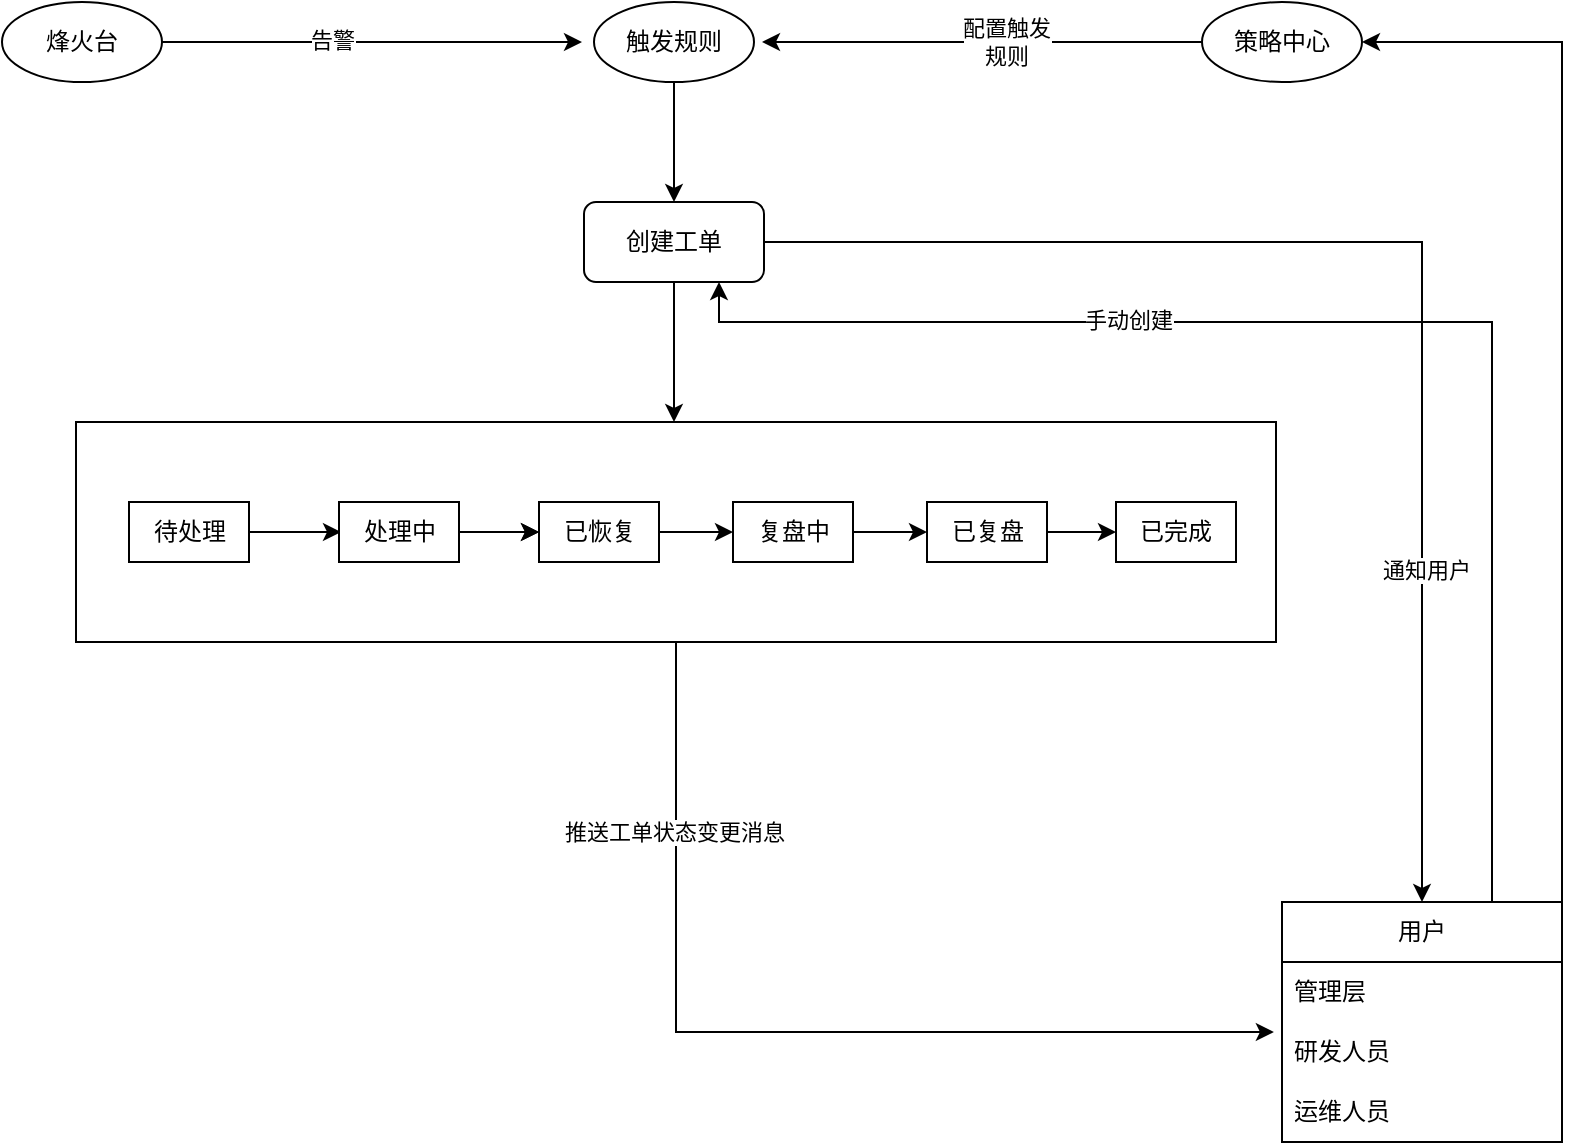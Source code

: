 <mxfile version="21.6.7" type="github">
  <diagram name="第 1 页" id="-WIHNXKfvVTFxInO3pld">
    <mxGraphModel dx="1050" dy="553" grid="1" gridSize="10" guides="1" tooltips="1" connect="1" arrows="1" fold="1" page="1" pageScale="1" pageWidth="827" pageHeight="1169" math="0" shadow="0">
      <root>
        <mxCell id="0" />
        <mxCell id="1" parent="0" />
        <mxCell id="QgTYGsUYSailKNq_mToX-38" style="edgeStyle=orthogonalEdgeStyle;rounded=0;orthogonalLoop=1;jettySize=auto;html=1;exitX=0.5;exitY=1;exitDx=0;exitDy=0;entryX=-0.029;entryY=0.167;entryDx=0;entryDy=0;entryPerimeter=0;" edge="1" parent="1" source="QgTYGsUYSailKNq_mToX-34" target="OSD-rZQ_V-XbJ5NN2biw-45">
          <mxGeometry relative="1" as="geometry" />
        </mxCell>
        <mxCell id="QgTYGsUYSailKNq_mToX-39" value="推送工单状态变更消息" style="edgeLabel;html=1;align=center;verticalAlign=middle;resizable=0;points=[];" vertex="1" connectable="0" parent="QgTYGsUYSailKNq_mToX-38">
          <mxGeometry x="-0.618" y="-1" relative="1" as="geometry">
            <mxPoint as="offset" />
          </mxGeometry>
        </mxCell>
        <mxCell id="QgTYGsUYSailKNq_mToX-34" value="" style="rounded=0;whiteSpace=wrap;html=1;" vertex="1" parent="1">
          <mxGeometry x="67" y="230" width="600" height="110" as="geometry" />
        </mxCell>
        <mxCell id="QgTYGsUYSailKNq_mToX-26" style="edgeStyle=orthogonalEdgeStyle;rounded=0;orthogonalLoop=1;jettySize=auto;html=1;exitX=0.75;exitY=0;exitDx=0;exitDy=0;entryX=0.75;entryY=1;entryDx=0;entryDy=0;" edge="1" parent="1" source="OSD-rZQ_V-XbJ5NN2biw-43" target="OSD-rZQ_V-XbJ5NN2biw-80">
          <mxGeometry relative="1" as="geometry">
            <Array as="points">
              <mxPoint x="775" y="180" />
              <mxPoint x="389" y="180" />
            </Array>
          </mxGeometry>
        </mxCell>
        <mxCell id="QgTYGsUYSailKNq_mToX-27" value="手动创建" style="edgeLabel;html=1;align=center;verticalAlign=middle;resizable=0;points=[];" vertex="1" connectable="0" parent="QgTYGsUYSailKNq_mToX-26">
          <mxGeometry x="0.356" y="-1" relative="1" as="geometry">
            <mxPoint as="offset" />
          </mxGeometry>
        </mxCell>
        <mxCell id="OSD-rZQ_V-XbJ5NN2biw-43" value="用户" style="swimlane;fontStyle=0;childLayout=stackLayout;horizontal=1;startSize=30;horizontalStack=0;resizeParent=1;resizeParentMax=0;resizeLast=0;collapsible=1;marginBottom=0;whiteSpace=wrap;html=1;" parent="1" vertex="1">
          <mxGeometry x="670" y="470" width="140" height="120" as="geometry">
            <mxRectangle x="430" y="370" width="60" height="30" as="alternateBounds" />
          </mxGeometry>
        </mxCell>
        <mxCell id="OSD-rZQ_V-XbJ5NN2biw-44" value="管理层" style="text;strokeColor=none;fillColor=none;align=left;verticalAlign=middle;spacingLeft=4;spacingRight=4;overflow=hidden;points=[[0,0.5],[1,0.5]];portConstraint=eastwest;rotatable=0;whiteSpace=wrap;html=1;" parent="OSD-rZQ_V-XbJ5NN2biw-43" vertex="1">
          <mxGeometry y="30" width="140" height="30" as="geometry" />
        </mxCell>
        <mxCell id="OSD-rZQ_V-XbJ5NN2biw-45" value="研发人员" style="text;strokeColor=none;fillColor=none;align=left;verticalAlign=middle;spacingLeft=4;spacingRight=4;overflow=hidden;points=[[0,0.5],[1,0.5]];portConstraint=eastwest;rotatable=0;whiteSpace=wrap;html=1;" parent="OSD-rZQ_V-XbJ5NN2biw-43" vertex="1">
          <mxGeometry y="60" width="140" height="30" as="geometry" />
        </mxCell>
        <mxCell id="OSD-rZQ_V-XbJ5NN2biw-46" value="运维人员" style="text;strokeColor=none;fillColor=none;align=left;verticalAlign=middle;spacingLeft=4;spacingRight=4;overflow=hidden;points=[[0,0.5],[1,0.5]];portConstraint=eastwest;rotatable=0;whiteSpace=wrap;html=1;" parent="OSD-rZQ_V-XbJ5NN2biw-43" vertex="1">
          <mxGeometry y="90" width="140" height="30" as="geometry" />
        </mxCell>
        <mxCell id="OSD-rZQ_V-XbJ5NN2biw-78" style="edgeStyle=orthogonalEdgeStyle;rounded=0;orthogonalLoop=1;jettySize=auto;html=1;exitX=0.5;exitY=1;exitDx=0;exitDy=0;entryX=0.5;entryY=0;entryDx=0;entryDy=0;" parent="1" source="OSD-rZQ_V-XbJ5NN2biw-54" edge="1" target="OSD-rZQ_V-XbJ5NN2biw-80">
          <mxGeometry relative="1" as="geometry">
            <mxPoint x="366" y="107" as="targetPoint" />
          </mxGeometry>
        </mxCell>
        <mxCell id="OSD-rZQ_V-XbJ5NN2biw-54" value="触发规则" style="ellipse;whiteSpace=wrap;html=1;" parent="1" vertex="1">
          <mxGeometry x="326" y="20" width="80" height="40" as="geometry" />
        </mxCell>
        <mxCell id="QgTYGsUYSailKNq_mToX-23" style="edgeStyle=orthogonalEdgeStyle;rounded=0;orthogonalLoop=1;jettySize=auto;html=1;exitX=1;exitY=0.5;exitDx=0;exitDy=0;entryX=0.5;entryY=0;entryDx=0;entryDy=0;" edge="1" parent="1" source="OSD-rZQ_V-XbJ5NN2biw-80" target="OSD-rZQ_V-XbJ5NN2biw-43">
          <mxGeometry relative="1" as="geometry" />
        </mxCell>
        <mxCell id="QgTYGsUYSailKNq_mToX-24" value="通知用户" style="edgeLabel;html=1;align=center;verticalAlign=middle;resizable=0;points=[];" vertex="1" connectable="0" parent="QgTYGsUYSailKNq_mToX-23">
          <mxGeometry x="0.494" y="2" relative="1" as="geometry">
            <mxPoint as="offset" />
          </mxGeometry>
        </mxCell>
        <mxCell id="QgTYGsUYSailKNq_mToX-28" style="edgeStyle=none;rounded=0;orthogonalLoop=1;jettySize=auto;html=1;exitX=0.5;exitY=1;exitDx=0;exitDy=0;" edge="1" parent="1" source="OSD-rZQ_V-XbJ5NN2biw-80">
          <mxGeometry relative="1" as="geometry">
            <mxPoint x="366" y="230" as="targetPoint" />
          </mxGeometry>
        </mxCell>
        <mxCell id="OSD-rZQ_V-XbJ5NN2biw-80" value="创建工单" style="rounded=1;whiteSpace=wrap;html=1;" parent="1" vertex="1">
          <mxGeometry x="321" y="120" width="90" height="40" as="geometry" />
        </mxCell>
        <mxCell id="AnqzCqNc_b7Of7x_9liy-7" style="edgeStyle=orthogonalEdgeStyle;rounded=0;orthogonalLoop=1;jettySize=auto;html=1;exitX=1;exitY=0.5;exitDx=0;exitDy=0;" parent="1" source="AnqzCqNc_b7Of7x_9liy-1" edge="1">
          <mxGeometry relative="1" as="geometry">
            <mxPoint x="320" y="40" as="targetPoint" />
          </mxGeometry>
        </mxCell>
        <mxCell id="QgTYGsUYSailKNq_mToX-21" value="告警" style="edgeLabel;html=1;align=center;verticalAlign=middle;resizable=0;points=[];" vertex="1" connectable="0" parent="AnqzCqNc_b7Of7x_9liy-7">
          <mxGeometry x="-0.194" y="1" relative="1" as="geometry">
            <mxPoint as="offset" />
          </mxGeometry>
        </mxCell>
        <mxCell id="AnqzCqNc_b7Of7x_9liy-1" value="烽火台" style="ellipse;whiteSpace=wrap;html=1;" parent="1" vertex="1">
          <mxGeometry x="30" y="20" width="80" height="40" as="geometry" />
        </mxCell>
        <mxCell id="AnqzCqNc_b7Of7x_9liy-6" style="edgeStyle=orthogonalEdgeStyle;rounded=0;orthogonalLoop=1;jettySize=auto;html=1;exitX=0;exitY=0.5;exitDx=0;exitDy=0;" parent="1" source="AnqzCqNc_b7Of7x_9liy-3" edge="1">
          <mxGeometry relative="1" as="geometry">
            <mxPoint x="410" y="40" as="targetPoint" />
          </mxGeometry>
        </mxCell>
        <mxCell id="QgTYGsUYSailKNq_mToX-22" value="配置触发&lt;br&gt;规则" style="edgeLabel;html=1;align=center;verticalAlign=middle;resizable=0;points=[];" vertex="1" connectable="0" parent="AnqzCqNc_b7Of7x_9liy-6">
          <mxGeometry x="-0.109" y="-3" relative="1" as="geometry">
            <mxPoint y="3" as="offset" />
          </mxGeometry>
        </mxCell>
        <mxCell id="AnqzCqNc_b7Of7x_9liy-3" value="策略中心" style="ellipse;whiteSpace=wrap;html=1;" parent="1" vertex="1">
          <mxGeometry x="630" y="20" width="80" height="40" as="geometry" />
        </mxCell>
        <mxCell id="AnqzCqNc_b7Of7x_9liy-4" style="edgeStyle=orthogonalEdgeStyle;rounded=0;orthogonalLoop=1;jettySize=auto;html=1;exitX=1;exitY=0.5;exitDx=0;exitDy=0;entryX=1;entryY=0.5;entryDx=0;entryDy=0;" parent="1" source="OSD-rZQ_V-XbJ5NN2biw-45" target="AnqzCqNc_b7Of7x_9liy-3" edge="1">
          <mxGeometry relative="1" as="geometry">
            <mxPoint x="800" y="50" as="targetPoint" />
            <Array as="points">
              <mxPoint x="810" y="435" />
              <mxPoint x="810" y="40" />
            </Array>
          </mxGeometry>
        </mxCell>
        <mxCell id="QgTYGsUYSailKNq_mToX-1" style="edgeStyle=orthogonalEdgeStyle;rounded=0;orthogonalLoop=1;jettySize=auto;html=1;exitX=1;exitY=0.5;exitDx=0;exitDy=0;entryX=0;entryY=0.5;entryDx=0;entryDy=0;" edge="1" parent="1" source="QgTYGsUYSailKNq_mToX-2">
          <mxGeometry relative="1" as="geometry">
            <mxPoint x="104.5" y="285" as="sourcePoint" />
            <mxPoint x="199.5" y="285" as="targetPoint" />
          </mxGeometry>
        </mxCell>
        <mxCell id="QgTYGsUYSailKNq_mToX-6" style="edgeStyle=orthogonalEdgeStyle;rounded=0;orthogonalLoop=1;jettySize=auto;html=1;exitX=1;exitY=0.5;exitDx=0;exitDy=0;entryX=0;entryY=0.5;entryDx=0;entryDy=0;" edge="1" parent="1" source="QgTYGsUYSailKNq_mToX-7" target="QgTYGsUYSailKNq_mToX-9">
          <mxGeometry relative="1" as="geometry" />
        </mxCell>
        <mxCell id="QgTYGsUYSailKNq_mToX-20" value="" style="edgeStyle=orthogonalEdgeStyle;rounded=0;orthogonalLoop=1;jettySize=auto;html=1;" edge="1" parent="1" source="QgTYGsUYSailKNq_mToX-7" target="QgTYGsUYSailKNq_mToX-9">
          <mxGeometry relative="1" as="geometry" />
        </mxCell>
        <mxCell id="QgTYGsUYSailKNq_mToX-7" value="处理中" style="rounded=0;whiteSpace=wrap;html=1;" vertex="1" parent="1">
          <mxGeometry x="198.5" y="270" width="60" height="30" as="geometry" />
        </mxCell>
        <mxCell id="QgTYGsUYSailKNq_mToX-8" style="edgeStyle=orthogonalEdgeStyle;rounded=0;orthogonalLoop=1;jettySize=auto;html=1;exitX=1;exitY=0.5;exitDx=0;exitDy=0;entryX=0;entryY=0.5;entryDx=0;entryDy=0;" edge="1" parent="1" source="QgTYGsUYSailKNq_mToX-9" target="QgTYGsUYSailKNq_mToX-11">
          <mxGeometry relative="1" as="geometry" />
        </mxCell>
        <mxCell id="QgTYGsUYSailKNq_mToX-9" value="已恢复" style="rounded=0;whiteSpace=wrap;html=1;" vertex="1" parent="1">
          <mxGeometry x="298.5" y="270" width="60" height="30" as="geometry" />
        </mxCell>
        <mxCell id="QgTYGsUYSailKNq_mToX-10" style="edgeStyle=orthogonalEdgeStyle;rounded=0;orthogonalLoop=1;jettySize=auto;html=1;exitX=1;exitY=0.5;exitDx=0;exitDy=0;entryX=0;entryY=0.5;entryDx=0;entryDy=0;" edge="1" parent="1" source="QgTYGsUYSailKNq_mToX-11" target="QgTYGsUYSailKNq_mToX-12">
          <mxGeometry relative="1" as="geometry" />
        </mxCell>
        <mxCell id="QgTYGsUYSailKNq_mToX-11" value="复盘中" style="rounded=0;whiteSpace=wrap;html=1;" vertex="1" parent="1">
          <mxGeometry x="395.5" y="270" width="60" height="30" as="geometry" />
        </mxCell>
        <mxCell id="QgTYGsUYSailKNq_mToX-41" style="edgeStyle=orthogonalEdgeStyle;rounded=0;orthogonalLoop=1;jettySize=auto;html=1;exitX=1;exitY=0.5;exitDx=0;exitDy=0;" edge="1" parent="1" source="QgTYGsUYSailKNq_mToX-12" target="QgTYGsUYSailKNq_mToX-40">
          <mxGeometry relative="1" as="geometry" />
        </mxCell>
        <mxCell id="QgTYGsUYSailKNq_mToX-12" value="已复盘" style="rounded=0;whiteSpace=wrap;html=1;" vertex="1" parent="1">
          <mxGeometry x="492.5" y="270" width="60" height="30" as="geometry" />
        </mxCell>
        <mxCell id="QgTYGsUYSailKNq_mToX-19" value="" style="edgeStyle=orthogonalEdgeStyle;rounded=0;orthogonalLoop=1;jettySize=auto;html=1;exitX=1;exitY=0.5;exitDx=0;exitDy=0;entryX=0;entryY=0.5;entryDx=0;entryDy=0;" edge="1" parent="1" target="QgTYGsUYSailKNq_mToX-2">
          <mxGeometry relative="1" as="geometry">
            <mxPoint x="104.5" y="285" as="sourcePoint" />
            <mxPoint x="199.5" y="285" as="targetPoint" />
          </mxGeometry>
        </mxCell>
        <mxCell id="QgTYGsUYSailKNq_mToX-2" value="待处理" style="rounded=0;whiteSpace=wrap;html=1;" vertex="1" parent="1">
          <mxGeometry x="93.5" y="270" width="60" height="30" as="geometry" />
        </mxCell>
        <mxCell id="QgTYGsUYSailKNq_mToX-40" value="已完成" style="rounded=0;whiteSpace=wrap;html=1;" vertex="1" parent="1">
          <mxGeometry x="587" y="270" width="60" height="30" as="geometry" />
        </mxCell>
      </root>
    </mxGraphModel>
  </diagram>
</mxfile>
